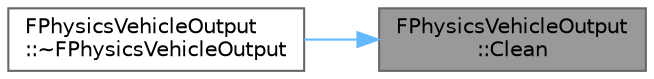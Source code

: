digraph "FPhysicsVehicleOutput::Clean"
{
 // INTERACTIVE_SVG=YES
 // LATEX_PDF_SIZE
  bgcolor="transparent";
  edge [fontname=Helvetica,fontsize=10,labelfontname=Helvetica,labelfontsize=10];
  node [fontname=Helvetica,fontsize=10,shape=box,height=0.2,width=0.4];
  rankdir="RL";
  Node1 [id="Node000001",label="FPhysicsVehicleOutput\l::Clean",height=0.2,width=0.4,color="gray40", fillcolor="grey60", style="filled", fontcolor="black",tooltip=" "];
  Node1 -> Node2 [id="edge1_Node000001_Node000002",dir="back",color="steelblue1",style="solid",tooltip=" "];
  Node2 [id="Node000002",label="FPhysicsVehicleOutput\l::~FPhysicsVehicleOutput",height=0.2,width=0.4,color="grey40", fillcolor="white", style="filled",URL="$d4/d9b/structFPhysicsVehicleOutput.html#a337fae8c336a542369af06a1c265dd1b",tooltip=" "];
}
